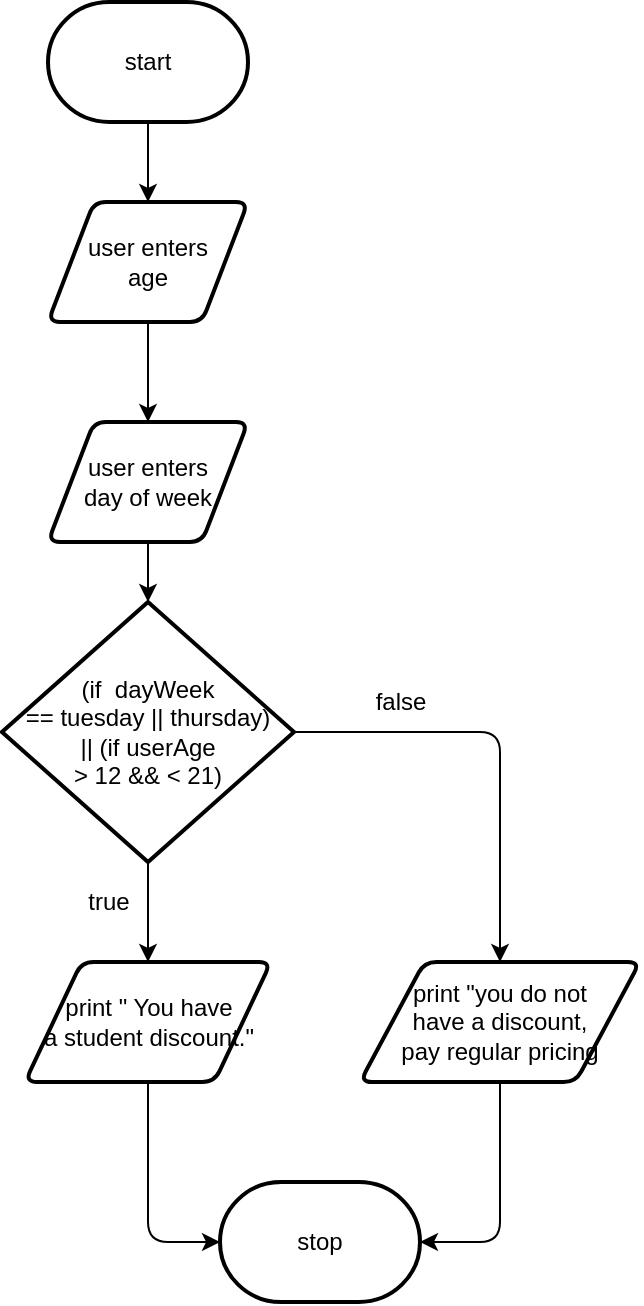 <mxfile>
    <diagram id="jAuQpWdt-cDjfRZZ-2Ik" name="Page-1">
        <mxGraphModel dx="594" dy="569" grid="1" gridSize="10" guides="1" tooltips="1" connect="1" arrows="1" fold="1" page="1" pageScale="1" pageWidth="827" pageHeight="1169" math="0" shadow="0">
            <root>
                <mxCell id="0"/>
                <mxCell id="1" parent="0"/>
                <mxCell id="4" style="edgeStyle=none;html=1;" parent="1" source="2" target="3" edge="1">
                    <mxGeometry relative="1" as="geometry"/>
                </mxCell>
                <mxCell id="2" value="start" style="strokeWidth=2;html=1;shape=mxgraph.flowchart.terminator;whiteSpace=wrap;" parent="1" vertex="1">
                    <mxGeometry x="364" y="30" width="100" height="60" as="geometry"/>
                </mxCell>
                <mxCell id="6" style="edgeStyle=none;html=1;entryX=0.5;entryY=0;entryDx=0;entryDy=0;" parent="1" source="3" target="16" edge="1">
                    <mxGeometry relative="1" as="geometry">
                        <mxPoint x="414" y="220" as="targetPoint"/>
                    </mxGeometry>
                </mxCell>
                <mxCell id="3" value="user enters &lt;br&gt;age" style="shape=parallelogram;html=1;strokeWidth=2;perimeter=parallelogramPerimeter;whiteSpace=wrap;rounded=1;arcSize=12;size=0.23;" parent="1" vertex="1">
                    <mxGeometry x="364" y="130" width="100" height="60" as="geometry"/>
                </mxCell>
                <mxCell id="8" style="edgeStyle=none;html=1;entryX=0.5;entryY=0;entryDx=0;entryDy=0;" parent="1" source="5" target="7" edge="1">
                    <mxGeometry relative="1" as="geometry">
                        <mxPoint x="414" y="420" as="targetPoint"/>
                    </mxGeometry>
                </mxCell>
                <mxCell id="5" value="(if&amp;nbsp; dayWeek &lt;br&gt;== tuesday || thursday) &lt;br&gt;|| (if userAge &lt;br&gt;&amp;gt; 12 &amp;amp;&amp;amp; &amp;lt; 21)" style="strokeWidth=2;html=1;shape=mxgraph.flowchart.decision;whiteSpace=wrap;" parent="1" vertex="1">
                    <mxGeometry x="341" y="330" width="146" height="130" as="geometry"/>
                </mxCell>
                <mxCell id="7" value="print &quot; You have&lt;br&gt;a student discount.&quot;" style="shape=parallelogram;html=1;strokeWidth=2;perimeter=parallelogramPerimeter;whiteSpace=wrap;rounded=1;arcSize=12;size=0.23;" parent="1" vertex="1">
                    <mxGeometry x="352.5" y="510" width="123" height="60" as="geometry"/>
                </mxCell>
                <mxCell id="9" value="true" style="text;html=1;align=center;verticalAlign=middle;resizable=0;points=[];autosize=1;strokeColor=none;fillColor=none;" parent="1" vertex="1">
                    <mxGeometry x="374" y="470" width="40" height="20" as="geometry"/>
                </mxCell>
                <mxCell id="11" value="print &quot;you do not &lt;br&gt;have a discount, &lt;br&gt;pay regular pricing" style="shape=parallelogram;html=1;strokeWidth=2;perimeter=parallelogramPerimeter;whiteSpace=wrap;rounded=1;arcSize=12;size=0.23;" parent="1" vertex="1">
                    <mxGeometry x="520" y="510" width="140" height="60" as="geometry"/>
                </mxCell>
                <mxCell id="12" value="" style="edgeStyle=segmentEdgeStyle;endArrow=classic;html=1;exitX=1;exitY=0.5;exitDx=0;exitDy=0;exitPerimeter=0;entryX=0.5;entryY=0;entryDx=0;entryDy=0;" parent="1" source="5" edge="1" target="11">
                    <mxGeometry width="50" height="50" relative="1" as="geometry">
                        <mxPoint x="520" y="290" as="sourcePoint"/>
                        <mxPoint x="600" y="410" as="targetPoint"/>
                        <Array as="points">
                            <mxPoint x="590" y="395"/>
                        </Array>
                    </mxGeometry>
                </mxCell>
                <mxCell id="13" value="stop" style="strokeWidth=2;html=1;shape=mxgraph.flowchart.terminator;whiteSpace=wrap;" parent="1" vertex="1">
                    <mxGeometry x="450" y="620" width="100" height="60" as="geometry"/>
                </mxCell>
                <mxCell id="14" value="" style="edgeStyle=segmentEdgeStyle;endArrow=classic;html=1;exitX=0.5;exitY=1;exitDx=0;exitDy=0;entryX=0;entryY=0.5;entryDx=0;entryDy=0;entryPerimeter=0;" parent="1" source="7" target="13" edge="1">
                    <mxGeometry width="50" height="50" relative="1" as="geometry">
                        <mxPoint x="414" y="530" as="sourcePoint"/>
                        <mxPoint x="464" y="480" as="targetPoint"/>
                        <Array as="points">
                            <mxPoint x="414" y="650"/>
                        </Array>
                    </mxGeometry>
                </mxCell>
                <mxCell id="15" value="" style="edgeStyle=segmentEdgeStyle;endArrow=classic;html=1;exitX=0.5;exitY=1;exitDx=0;exitDy=0;entryX=1;entryY=0.5;entryDx=0;entryDy=0;entryPerimeter=0;" parent="1" source="11" target="13" edge="1">
                    <mxGeometry width="50" height="50" relative="1" as="geometry">
                        <mxPoint x="610" y="550" as="sourcePoint"/>
                        <mxPoint x="660" y="500" as="targetPoint"/>
                        <Array as="points">
                            <mxPoint x="590" y="650"/>
                        </Array>
                    </mxGeometry>
                </mxCell>
                <mxCell id="19" style="edgeStyle=none;html=1;entryX=0.5;entryY=0;entryDx=0;entryDy=0;entryPerimeter=0;" edge="1" parent="1" source="16" target="5">
                    <mxGeometry relative="1" as="geometry"/>
                </mxCell>
                <mxCell id="16" value="user enters &lt;br&gt;day of week" style="shape=parallelogram;html=1;strokeWidth=2;perimeter=parallelogramPerimeter;whiteSpace=wrap;rounded=1;arcSize=12;size=0.23;" vertex="1" parent="1">
                    <mxGeometry x="364" y="240" width="100" height="60" as="geometry"/>
                </mxCell>
                <mxCell id="17" value="false" style="text;html=1;align=center;verticalAlign=middle;resizable=0;points=[];autosize=1;strokeColor=none;fillColor=none;" vertex="1" parent="1">
                    <mxGeometry x="520" y="370" width="40" height="20" as="geometry"/>
                </mxCell>
            </root>
        </mxGraphModel>
    </diagram>
</mxfile>